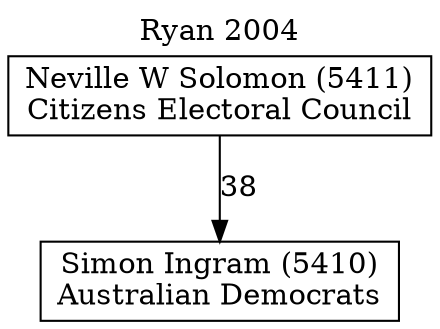 // House preference flow
digraph "Simon Ingram (5410)_Ryan_2004" {
	graph [label="Ryan 2004" labelloc=t mclimit=10]
	node [shape=box]
	"Simon Ingram (5410)" [label="Simon Ingram (5410)
Australian Democrats"]
	"Neville W Solomon (5411)" [label="Neville W Solomon (5411)
Citizens Electoral Council"]
	"Neville W Solomon (5411)" -> "Simon Ingram (5410)" [label=38]
}
